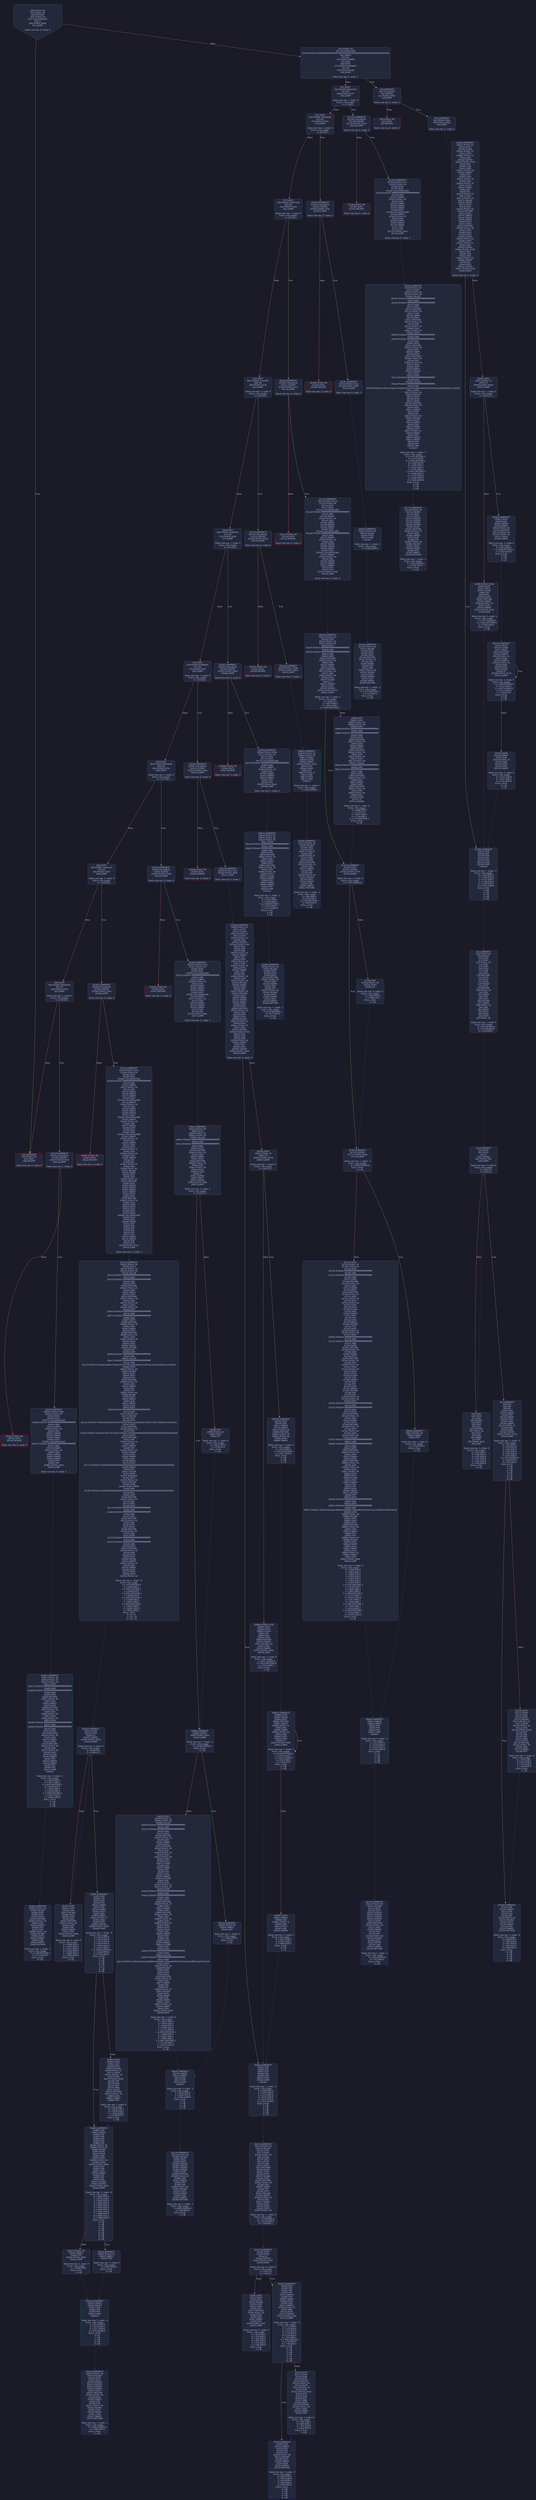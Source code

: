 digraph G {
    node [shape=box, style="filled, rounded", color="#565f89", fontcolor="#c0caf5", fontname="Helvetica", fillcolor="#24283b"];
    edge [color="#414868", fontcolor="#c0caf5", fontname="Helvetica"];
    bgcolor="#1a1b26";
    0 [ label = "[00] PUSH1 60
[02] PUSH1 40
[04] MSTORE
[05] PUSH1 04
[07] CALLDATASIZE
[08] LT
[09] PUSH2 00a4
[0c] JUMPI

Stack size req: 0, sizeΔ: 0
" shape = invhouse]
    1 [ label = "[0d] PUSH1 00
[0f] CALLDATALOAD
[10] PUSH29 0100000000000000000000000000000000000000000000000000000000
[2e] SWAP1
[2f] DIV
[30] PUSH4 ffffffff
[35] AND
[36] DUP1
[37] PUSH4 06fdde03
[3c] EQ
[3d] PUSH2 00a9
[40] JUMPI

Stack size req: 0, sizeΔ: 1
"]
    2 [ label = "[41] DUP1
[42] PUSH4 095ea7b3
[47] EQ
[48] PUSH2 0137
[4b] JUMPI

Stack size req: 1, sizeΔ: 0
Entry->Op usage:
	0->71:EQ:1
"]
    3 [ label = "[4c] DUP1
[4d] PUSH4 18160ddd
[52] EQ
[53] PUSH2 0191
[56] JUMPI

Stack size req: 1, sizeΔ: 0
Entry->Op usage:
	0->82:EQ:1
"]
    4 [ label = "[57] DUP1
[58] PUSH4 23b872dd
[5d] EQ
[5e] PUSH2 01ba
[61] JUMPI

Stack size req: 1, sizeΔ: 0
Entry->Op usage:
	0->93:EQ:1
"]
    5 [ label = "[62] DUP1
[63] PUSH4 313ce567
[68] EQ
[69] PUSH2 0233
[6c] JUMPI

Stack size req: 1, sizeΔ: 0
Entry->Op usage:
	0->104:EQ:1
"]
    6 [ label = "[6d] DUP1
[6e] PUSH4 70a08231
[73] EQ
[74] PUSH2 0262
[77] JUMPI

Stack size req: 1, sizeΔ: 0
Entry->Op usage:
	0->115:EQ:1
"]
    7 [ label = "[78] DUP1
[79] PUSH4 95d89b41
[7e] EQ
[7f] PUSH2 02af
[82] JUMPI

Stack size req: 1, sizeΔ: 0
Entry->Op usage:
	0->126:EQ:1
"]
    8 [ label = "[83] DUP1
[84] PUSH4 a9059cbb
[89] EQ
[8a] PUSH2 033d
[8d] JUMPI

Stack size req: 1, sizeΔ: 0
Entry->Op usage:
	0->137:EQ:1
"]
    9 [ label = "[8e] DUP1
[8f] PUSH4 cae9ca51
[94] EQ
[95] PUSH2 0397
[98] JUMPI

Stack size req: 1, sizeΔ: 0
Entry->Op usage:
	0->148:EQ:1
"]
    10 [ label = "[99] DUP1
[9a] PUSH4 dd62ed3e
[9f] EQ
[a0] PUSH2 0434
[a3] JUMPI

Stack size req: 1, sizeΔ: 0
Entry->Op usage:
	0->159:EQ:1
"]
    11 [ label = "[a4] JUMPDEST
[a5] PUSH1 00
[a7] DUP1
[a8] REVERT

Stack size req: 0, sizeΔ: 0
" color = "red"]
    12 [ label = "[a9] JUMPDEST
[aa] CALLVALUE
[ab] ISZERO
[ac] PUSH2 00b4
[af] JUMPI

Stack size req: 0, sizeΔ: 0
"]
    13 [ label = "[b0] PUSH1 00
[b2] DUP1
[b3] REVERT

Stack size req: 0, sizeΔ: 0
" color = "red"]
    14 [ label = "[b4] JUMPDEST
[b5] PUSH2 00bc
[b8] PUSH2 04a0
[bb] JUMP

Stack size req: 0, sizeΔ: 1
"]
    15 [ label = "[bc] JUMPDEST
[bd] PUSH1 40
[bf] MLOAD
[c0] DUP1
[c1] DUP1
[c2] PUSH1 20
[c4] ADD
[c5] DUP3
[c6] DUP2
[c7] SUB
[c8] DUP3
[c9] MSTORE
[ca] DUP4
[cb] DUP2
[cc] DUP2
[cd] MLOAD
[ce] DUP2
[cf] MSTORE
[d0] PUSH1 20
[d2] ADD
[d3] SWAP2
[d4] POP
[d5] DUP1
[d6] MLOAD
[d7] SWAP1
[d8] PUSH1 20
[da] ADD
[db] SWAP1
[dc] DUP1
[dd] DUP4
[de] DUP4
[df] PUSH1 00

Stack size req: 1, sizeΔ: 9
Entry->Op usage:
	0->205:MLOAD:0
	0->214:MLOAD:0
	0->218:ADD:1
"]
    16 [ label = "[e1] JUMPDEST
[e2] DUP4
[e3] DUP2
[e4] LT
[e5] ISZERO
[e6] PUSH2 00fc
[e9] JUMPI

Stack size req: 4, sizeΔ: 0
Entry->Op usage:
	0->228:LT:0
	3->228:LT:1
"]
    17 [ label = "[ea] DUP1
[eb] DUP3
[ec] ADD
[ed] MLOAD
[ee] DUP2
[ef] DUP5
[f0] ADD
[f1] MSTORE
[f2] PUSH1 20
[f4] DUP2
[f5] ADD
[f6] SWAP1
[f7] POP
[f8] PUSH2 00e1
[fb] JUMP

Stack size req: 3, sizeΔ: 0
Entry->Op usage:
	0->236:ADD:1
	0->240:ADD:1
	0->245:ADD:0
	0->247:POP:0
	1->236:ADD:0
	2->240:ADD:0
Entry->Exit:
	0->😵
"]
    18 [ label = "[fc] JUMPDEST
[fd] POP
[fe] POP
[ff] POP
[0100] POP
[0101] SWAP1
[0102] POP
[0103] SWAP1
[0104] DUP2
[0105] ADD
[0106] SWAP1
[0107] PUSH1 1f
[0109] AND
[010a] DUP1
[010b] ISZERO
[010c] PUSH2 0129
[010f] JUMPI

Stack size req: 7, sizeΔ: -5
Entry->Op usage:
	0->253:POP:0
	1->254:POP:0
	2->255:POP:0
	3->256:POP:0
	4->261:ADD:0
	4->265:AND:1
	4->267:ISZERO:0
	5->258:POP:0
	6->261:ADD:1
Entry->Exit:
	0->😵
	1->😵
	2->😵
	3->😵
	4->0
	5->😵
	6->😵
"]
    19 [ label = "[0110] DUP1
[0111] DUP3
[0112] SUB
[0113] DUP1
[0114] MLOAD
[0115] PUSH1 01
[0117] DUP4
[0118] PUSH1 20
[011a] SUB
[011b] PUSH2 0100
[011e] EXP
[011f] SUB
[0120] NOT
[0121] AND
[0122] DUP2
[0123] MSTORE
[0124] PUSH1 20
[0126] ADD
[0127] SWAP2
[0128] POP

Stack size req: 2, sizeΔ: 0
Entry->Op usage:
	0->274:SUB:1
	0->282:SUB:1
	1->274:SUB:0
	1->296:POP:0
Entry->Exit:
	1->😵
"]
    20 [ label = "[0129] JUMPDEST
[012a] POP
[012b] SWAP3
[012c] POP
[012d] POP
[012e] POP
[012f] PUSH1 40
[0131] MLOAD
[0132] DUP1
[0133] SWAP2
[0134] SUB
[0135] SWAP1
[0136] RETURN

Stack size req: 5, sizeΔ: -5
Entry->Op usage:
	0->298:POP:0
	1->308:SUB:0
	2->301:POP:0
	3->302:POP:0
	4->300:POP:0
Entry->Exit:
	0->😵
	1->😵
	2->😵
	3->😵
	4->😵
" color = "darkblue"]
    21 [ label = "[0137] JUMPDEST
[0138] CALLVALUE
[0139] ISZERO
[013a] PUSH2 0142
[013d] JUMPI

Stack size req: 0, sizeΔ: 0
"]
    22 [ label = "[013e] PUSH1 00
[0140] DUP1
[0141] REVERT

Stack size req: 0, sizeΔ: 0
" color = "red"]
    23 [ label = "[0142] JUMPDEST
[0143] PUSH2 0177
[0146] PUSH1 04
[0148] DUP1
[0149] DUP1
[014a] CALLDATALOAD
[014b] PUSH20 ffffffffffffffffffffffffffffffffffffffff
[0160] AND
[0161] SWAP1
[0162] PUSH1 20
[0164] ADD
[0165] SWAP1
[0166] SWAP2
[0167] SWAP1
[0168] DUP1
[0169] CALLDATALOAD
[016a] SWAP1
[016b] PUSH1 20
[016d] ADD
[016e] SWAP1
[016f] SWAP2
[0170] SWAP1
[0171] POP
[0172] POP
[0173] PUSH2 053e
[0176] JUMP

Stack size req: 0, sizeΔ: 3
"]
    24 [ label = "[0177] JUMPDEST
[0178] PUSH1 40
[017a] MLOAD
[017b] DUP1
[017c] DUP3
[017d] ISZERO
[017e] ISZERO
[017f] ISZERO
[0180] ISZERO
[0181] DUP2
[0182] MSTORE
[0183] PUSH1 20
[0185] ADD
[0186] SWAP2
[0187] POP
[0188] POP
[0189] PUSH1 40
[018b] MLOAD
[018c] DUP1
[018d] SWAP2
[018e] SUB
[018f] SWAP1
[0190] RETURN

Stack size req: 1, sizeΔ: -1
Entry->Op usage:
	0->381:ISZERO:0
	0->391:POP:0
Entry->Exit:
	0->😵
" color = "darkblue"]
    25 [ label = "[0191] JUMPDEST
[0192] CALLVALUE
[0193] ISZERO
[0194] PUSH2 019c
[0197] JUMPI

Stack size req: 0, sizeΔ: 0
"]
    26 [ label = "[0198] PUSH1 00
[019a] DUP1
[019b] REVERT

Stack size req: 0, sizeΔ: 0
" color = "red"]
    27 [ label = "[019c] JUMPDEST
[019d] PUSH2 01a4
[01a0] PUSH2 0630
[01a3] JUMP

Stack size req: 0, sizeΔ: 1
"]
    28 [ label = "[01a4] JUMPDEST
[01a5] PUSH1 40
[01a7] MLOAD
[01a8] DUP1
[01a9] DUP3
[01aa] DUP2
[01ab] MSTORE
[01ac] PUSH1 20
[01ae] ADD
[01af] SWAP2
[01b0] POP
[01b1] POP
[01b2] PUSH1 40
[01b4] MLOAD
[01b5] DUP1
[01b6] SWAP2
[01b7] SUB
[01b8] SWAP1
[01b9] RETURN

Stack size req: 1, sizeΔ: -1
Entry->Op usage:
	0->427:MSTORE:1
	0->432:POP:0
Entry->Exit:
	0->😵
" color = "darkblue"]
    29 [ label = "[01ba] JUMPDEST
[01bb] CALLVALUE
[01bc] ISZERO
[01bd] PUSH2 01c5
[01c0] JUMPI

Stack size req: 0, sizeΔ: 0
"]
    30 [ label = "[01c1] PUSH1 00
[01c3] DUP1
[01c4] REVERT

Stack size req: 0, sizeΔ: 0
" color = "red"]
    31 [ label = "[01c5] JUMPDEST
[01c6] PUSH2 0219
[01c9] PUSH1 04
[01cb] DUP1
[01cc] DUP1
[01cd] CALLDATALOAD
[01ce] PUSH20 ffffffffffffffffffffffffffffffffffffffff
[01e3] AND
[01e4] SWAP1
[01e5] PUSH1 20
[01e7] ADD
[01e8] SWAP1
[01e9] SWAP2
[01ea] SWAP1
[01eb] DUP1
[01ec] CALLDATALOAD
[01ed] PUSH20 ffffffffffffffffffffffffffffffffffffffff
[0202] AND
[0203] SWAP1
[0204] PUSH1 20
[0206] ADD
[0207] SWAP1
[0208] SWAP2
[0209] SWAP1
[020a] DUP1
[020b] CALLDATALOAD
[020c] SWAP1
[020d] PUSH1 20
[020f] ADD
[0210] SWAP1
[0211] SWAP2
[0212] SWAP1
[0213] POP
[0214] POP
[0215] PUSH2 0636
[0218] JUMP

Stack size req: 0, sizeΔ: 4
"]
    32 [ label = "[0219] JUMPDEST
[021a] PUSH1 40
[021c] MLOAD
[021d] DUP1
[021e] DUP3
[021f] ISZERO
[0220] ISZERO
[0221] ISZERO
[0222] ISZERO
[0223] DUP2
[0224] MSTORE
[0225] PUSH1 20
[0227] ADD
[0228] SWAP2
[0229] POP
[022a] POP
[022b] PUSH1 40
[022d] MLOAD
[022e] DUP1
[022f] SWAP2
[0230] SUB
[0231] SWAP1
[0232] RETURN

Stack size req: 1, sizeΔ: -1
Entry->Op usage:
	0->543:ISZERO:0
	0->553:POP:0
Entry->Exit:
	0->😵
" color = "darkblue"]
    33 [ label = "[0233] JUMPDEST
[0234] CALLVALUE
[0235] ISZERO
[0236] PUSH2 023e
[0239] JUMPI

Stack size req: 0, sizeΔ: 0
"]
    34 [ label = "[023a] PUSH1 00
[023c] DUP1
[023d] REVERT

Stack size req: 0, sizeΔ: 0
" color = "red"]
    35 [ label = "[023e] JUMPDEST
[023f] PUSH2 0246
[0242] PUSH2 08b2
[0245] JUMP

Stack size req: 0, sizeΔ: 1
"]
    36 [ label = "[0246] JUMPDEST
[0247] PUSH1 40
[0249] MLOAD
[024a] DUP1
[024b] DUP3
[024c] PUSH1 ff
[024e] AND
[024f] PUSH1 ff
[0251] AND
[0252] DUP2
[0253] MSTORE
[0254] PUSH1 20
[0256] ADD
[0257] SWAP2
[0258] POP
[0259] POP
[025a] PUSH1 40
[025c] MLOAD
[025d] DUP1
[025e] SWAP2
[025f] SUB
[0260] SWAP1
[0261] RETURN

Stack size req: 1, sizeΔ: -1
Entry->Op usage:
	0->590:AND:1
	0->593:AND:1
	0->595:MSTORE:1
	0->600:POP:0
Entry->Exit:
	0->😵
" color = "darkblue"]
    37 [ label = "[0262] JUMPDEST
[0263] CALLVALUE
[0264] ISZERO
[0265] PUSH2 026d
[0268] JUMPI

Stack size req: 0, sizeΔ: 0
"]
    38 [ label = "[0269] PUSH1 00
[026b] DUP1
[026c] REVERT

Stack size req: 0, sizeΔ: 0
" color = "red"]
    39 [ label = "[026d] JUMPDEST
[026e] PUSH2 0299
[0271] PUSH1 04
[0273] DUP1
[0274] DUP1
[0275] CALLDATALOAD
[0276] PUSH20 ffffffffffffffffffffffffffffffffffffffff
[028b] AND
[028c] SWAP1
[028d] PUSH1 20
[028f] ADD
[0290] SWAP1
[0291] SWAP2
[0292] SWAP1
[0293] POP
[0294] POP
[0295] PUSH2 08c5
[0298] JUMP

Stack size req: 0, sizeΔ: 2
"]
    40 [ label = "[0299] JUMPDEST
[029a] PUSH1 40
[029c] MLOAD
[029d] DUP1
[029e] DUP3
[029f] DUP2
[02a0] MSTORE
[02a1] PUSH1 20
[02a3] ADD
[02a4] SWAP2
[02a5] POP
[02a6] POP
[02a7] PUSH1 40
[02a9] MLOAD
[02aa] DUP1
[02ab] SWAP2
[02ac] SUB
[02ad] SWAP1
[02ae] RETURN

Stack size req: 1, sizeΔ: -1
Entry->Op usage:
	0->672:MSTORE:1
	0->677:POP:0
Entry->Exit:
	0->😵
" color = "darkblue"]
    41 [ label = "[02af] JUMPDEST
[02b0] CALLVALUE
[02b1] ISZERO
[02b2] PUSH2 02ba
[02b5] JUMPI

Stack size req: 0, sizeΔ: 0
"]
    42 [ label = "[02b6] PUSH1 00
[02b8] DUP1
[02b9] REVERT

Stack size req: 0, sizeΔ: 0
" color = "red"]
    43 [ label = "[02ba] JUMPDEST
[02bb] PUSH2 02c2
[02be] PUSH2 090e
[02c1] JUMP

Stack size req: 0, sizeΔ: 1
"]
    44 [ label = "[02c2] JUMPDEST
[02c3] PUSH1 40
[02c5] MLOAD
[02c6] DUP1
[02c7] DUP1
[02c8] PUSH1 20
[02ca] ADD
[02cb] DUP3
[02cc] DUP2
[02cd] SUB
[02ce] DUP3
[02cf] MSTORE
[02d0] DUP4
[02d1] DUP2
[02d2] DUP2
[02d3] MLOAD
[02d4] DUP2
[02d5] MSTORE
[02d6] PUSH1 20
[02d8] ADD
[02d9] SWAP2
[02da] POP
[02db] DUP1
[02dc] MLOAD
[02dd] SWAP1
[02de] PUSH1 20
[02e0] ADD
[02e1] SWAP1
[02e2] DUP1
[02e3] DUP4
[02e4] DUP4
[02e5] PUSH1 00

Stack size req: 1, sizeΔ: 9
Entry->Op usage:
	0->723:MLOAD:0
	0->732:MLOAD:0
	0->736:ADD:1
"]
    45 [ label = "[02e7] JUMPDEST
[02e8] DUP4
[02e9] DUP2
[02ea] LT
[02eb] ISZERO
[02ec] PUSH2 0302
[02ef] JUMPI

Stack size req: 4, sizeΔ: 0
Entry->Op usage:
	0->746:LT:0
	3->746:LT:1
"]
    46 [ label = "[02f0] DUP1
[02f1] DUP3
[02f2] ADD
[02f3] MLOAD
[02f4] DUP2
[02f5] DUP5
[02f6] ADD
[02f7] MSTORE
[02f8] PUSH1 20
[02fa] DUP2
[02fb] ADD
[02fc] SWAP1
[02fd] POP
[02fe] PUSH2 02e7
[0301] JUMP

Stack size req: 3, sizeΔ: 0
Entry->Op usage:
	0->754:ADD:1
	0->758:ADD:1
	0->763:ADD:0
	0->765:POP:0
	1->754:ADD:0
	2->758:ADD:0
Entry->Exit:
	0->😵
"]
    47 [ label = "[0302] JUMPDEST
[0303] POP
[0304] POP
[0305] POP
[0306] POP
[0307] SWAP1
[0308] POP
[0309] SWAP1
[030a] DUP2
[030b] ADD
[030c] SWAP1
[030d] PUSH1 1f
[030f] AND
[0310] DUP1
[0311] ISZERO
[0312] PUSH2 032f
[0315] JUMPI

Stack size req: 7, sizeΔ: -5
Entry->Op usage:
	0->771:POP:0
	1->772:POP:0
	2->773:POP:0
	3->774:POP:0
	4->779:ADD:0
	4->783:AND:1
	4->785:ISZERO:0
	5->776:POP:0
	6->779:ADD:1
Entry->Exit:
	0->😵
	1->😵
	2->😵
	3->😵
	4->0
	5->😵
	6->😵
"]
    48 [ label = "[0316] DUP1
[0317] DUP3
[0318] SUB
[0319] DUP1
[031a] MLOAD
[031b] PUSH1 01
[031d] DUP4
[031e] PUSH1 20
[0320] SUB
[0321] PUSH2 0100
[0324] EXP
[0325] SUB
[0326] NOT
[0327] AND
[0328] DUP2
[0329] MSTORE
[032a] PUSH1 20
[032c] ADD
[032d] SWAP2
[032e] POP

Stack size req: 2, sizeΔ: 0
Entry->Op usage:
	0->792:SUB:1
	0->800:SUB:1
	1->792:SUB:0
	1->814:POP:0
Entry->Exit:
	1->😵
"]
    49 [ label = "[032f] JUMPDEST
[0330] POP
[0331] SWAP3
[0332] POP
[0333] POP
[0334] POP
[0335] PUSH1 40
[0337] MLOAD
[0338] DUP1
[0339] SWAP2
[033a] SUB
[033b] SWAP1
[033c] RETURN

Stack size req: 5, sizeΔ: -5
Entry->Op usage:
	0->816:POP:0
	1->826:SUB:0
	2->819:POP:0
	3->820:POP:0
	4->818:POP:0
Entry->Exit:
	0->😵
	1->😵
	2->😵
	3->😵
	4->😵
" color = "darkblue"]
    50 [ label = "[033d] JUMPDEST
[033e] CALLVALUE
[033f] ISZERO
[0340] PUSH2 0348
[0343] JUMPI

Stack size req: 0, sizeΔ: 0
"]
    51 [ label = "[0344] PUSH1 00
[0346] DUP1
[0347] REVERT

Stack size req: 0, sizeΔ: 0
" color = "red"]
    52 [ label = "[0348] JUMPDEST
[0349] PUSH2 037d
[034c] PUSH1 04
[034e] DUP1
[034f] DUP1
[0350] CALLDATALOAD
[0351] PUSH20 ffffffffffffffffffffffffffffffffffffffff
[0366] AND
[0367] SWAP1
[0368] PUSH1 20
[036a] ADD
[036b] SWAP1
[036c] SWAP2
[036d] SWAP1
[036e] DUP1
[036f] CALLDATALOAD
[0370] SWAP1
[0371] PUSH1 20
[0373] ADD
[0374] SWAP1
[0375] SWAP2
[0376] SWAP1
[0377] POP
[0378] POP
[0379] PUSH2 09ac
[037c] JUMP

Stack size req: 0, sizeΔ: 3
"]
    53 [ label = "[037d] JUMPDEST
[037e] PUSH1 40
[0380] MLOAD
[0381] DUP1
[0382] DUP3
[0383] ISZERO
[0384] ISZERO
[0385] ISZERO
[0386] ISZERO
[0387] DUP2
[0388] MSTORE
[0389] PUSH1 20
[038b] ADD
[038c] SWAP2
[038d] POP
[038e] POP
[038f] PUSH1 40
[0391] MLOAD
[0392] DUP1
[0393] SWAP2
[0394] SUB
[0395] SWAP1
[0396] RETURN

Stack size req: 1, sizeΔ: -1
Entry->Op usage:
	0->899:ISZERO:0
	0->909:POP:0
Entry->Exit:
	0->😵
" color = "darkblue"]
    54 [ label = "[0397] JUMPDEST
[0398] CALLVALUE
[0399] ISZERO
[039a] PUSH2 03a2
[039d] JUMPI

Stack size req: 0, sizeΔ: 0
"]
    55 [ label = "[039e] PUSH1 00
[03a0] DUP1
[03a1] REVERT

Stack size req: 0, sizeΔ: 0
" color = "red"]
    56 [ label = "[03a2] JUMPDEST
[03a3] PUSH2 041a
[03a6] PUSH1 04
[03a8] DUP1
[03a9] DUP1
[03aa] CALLDATALOAD
[03ab] PUSH20 ffffffffffffffffffffffffffffffffffffffff
[03c0] AND
[03c1] SWAP1
[03c2] PUSH1 20
[03c4] ADD
[03c5] SWAP1
[03c6] SWAP2
[03c7] SWAP1
[03c8] DUP1
[03c9] CALLDATALOAD
[03ca] SWAP1
[03cb] PUSH1 20
[03cd] ADD
[03ce] SWAP1
[03cf] SWAP2
[03d0] SWAP1
[03d1] DUP1
[03d2] CALLDATALOAD
[03d3] SWAP1
[03d4] PUSH1 20
[03d6] ADD
[03d7] SWAP1
[03d8] DUP3
[03d9] ADD
[03da] DUP1
[03db] CALLDATALOAD
[03dc] SWAP1
[03dd] PUSH1 20
[03df] ADD
[03e0] SWAP1
[03e1] DUP1
[03e2] DUP1
[03e3] PUSH1 1f
[03e5] ADD
[03e6] PUSH1 20
[03e8] DUP1
[03e9] SWAP2
[03ea] DIV
[03eb] MUL
[03ec] PUSH1 20
[03ee] ADD
[03ef] PUSH1 40
[03f1] MLOAD
[03f2] SWAP1
[03f3] DUP2
[03f4] ADD
[03f5] PUSH1 40
[03f7] MSTORE
[03f8] DUP1
[03f9] SWAP4
[03fa] SWAP3
[03fb] SWAP2
[03fc] SWAP1
[03fd] DUP2
[03fe] DUP2
[03ff] MSTORE
[0400] PUSH1 20
[0402] ADD
[0403] DUP4
[0404] DUP4
[0405] DUP1
[0406] DUP3
[0407] DUP5
[0408] CALLDATACOPY
[0409] DUP3
[040a] ADD
[040b] SWAP2
[040c] POP
[040d] POP
[040e] POP
[040f] POP
[0410] POP
[0411] POP
[0412] SWAP2
[0413] SWAP1
[0414] POP
[0415] POP
[0416] PUSH2 0b15
[0419] JUMP

Stack size req: 0, sizeΔ: 4
"]
    57 [ label = "[041a] JUMPDEST
[041b] PUSH1 40
[041d] MLOAD
[041e] DUP1
[041f] DUP3
[0420] ISZERO
[0421] ISZERO
[0422] ISZERO
[0423] ISZERO
[0424] DUP2
[0425] MSTORE
[0426] PUSH1 20
[0428] ADD
[0429] SWAP2
[042a] POP
[042b] POP
[042c] PUSH1 40
[042e] MLOAD
[042f] DUP1
[0430] SWAP2
[0431] SUB
[0432] SWAP1
[0433] RETURN

Stack size req: 1, sizeΔ: -1
Entry->Op usage:
	0->1056:ISZERO:0
	0->1066:POP:0
Entry->Exit:
	0->😵
" color = "darkblue"]
    58 [ label = "[0434] JUMPDEST
[0435] CALLVALUE
[0436] ISZERO
[0437] PUSH2 043f
[043a] JUMPI

Stack size req: 0, sizeΔ: 0
"]
    59 [ label = "[043b] PUSH1 00
[043d] DUP1
[043e] REVERT

Stack size req: 0, sizeΔ: 0
" color = "red"]
    60 [ label = "[043f] JUMPDEST
[0440] PUSH2 048a
[0443] PUSH1 04
[0445] DUP1
[0446] DUP1
[0447] CALLDATALOAD
[0448] PUSH20 ffffffffffffffffffffffffffffffffffffffff
[045d] AND
[045e] SWAP1
[045f] PUSH1 20
[0461] ADD
[0462] SWAP1
[0463] SWAP2
[0464] SWAP1
[0465] DUP1
[0466] CALLDATALOAD
[0467] PUSH20 ffffffffffffffffffffffffffffffffffffffff
[047c] AND
[047d] SWAP1
[047e] PUSH1 20
[0480] ADD
[0481] SWAP1
[0482] SWAP2
[0483] SWAP1
[0484] POP
[0485] POP
[0486] PUSH2 0dbb
[0489] JUMP

Stack size req: 0, sizeΔ: 3
"]
    61 [ label = "[048a] JUMPDEST
[048b] PUSH1 40
[048d] MLOAD
[048e] DUP1
[048f] DUP3
[0490] DUP2
[0491] MSTORE
[0492] PUSH1 20
[0494] ADD
[0495] SWAP2
[0496] POP
[0497] POP
[0498] PUSH1 40
[049a] MLOAD
[049b] DUP1
[049c] SWAP2
[049d] SUB
[049e] SWAP1
[049f] RETURN

Stack size req: 1, sizeΔ: -1
Entry->Op usage:
	0->1169:MSTORE:1
	0->1174:POP:0
Entry->Exit:
	0->😵
" color = "darkblue"]
    62 [ label = "[04a0] JUMPDEST
[04a1] PUSH1 03
[04a3] DUP1
[04a4] SLOAD
[04a5] PUSH1 01
[04a7] DUP2
[04a8] PUSH1 01
[04aa] AND
[04ab] ISZERO
[04ac] PUSH2 0100
[04af] MUL
[04b0] SUB
[04b1] AND
[04b2] PUSH1 02
[04b4] SWAP1
[04b5] DIV
[04b6] DUP1
[04b7] PUSH1 1f
[04b9] ADD
[04ba] PUSH1 20
[04bc] DUP1
[04bd] SWAP2
[04be] DIV
[04bf] MUL
[04c0] PUSH1 20
[04c2] ADD
[04c3] PUSH1 40
[04c5] MLOAD
[04c6] SWAP1
[04c7] DUP2
[04c8] ADD
[04c9] PUSH1 40
[04cb] MSTORE
[04cc] DUP1
[04cd] SWAP3
[04ce] SWAP2
[04cf] SWAP1
[04d0] DUP2
[04d1] DUP2
[04d2] MSTORE
[04d3] PUSH1 20
[04d5] ADD
[04d6] DUP3
[04d7] DUP1
[04d8] SLOAD
[04d9] PUSH1 01
[04db] DUP2
[04dc] PUSH1 01
[04de] AND
[04df] ISZERO
[04e0] PUSH2 0100
[04e3] MUL
[04e4] SUB
[04e5] AND
[04e6] PUSH1 02
[04e8] SWAP1
[04e9] DIV
[04ea] DUP1
[04eb] ISZERO
[04ec] PUSH2 0536
[04ef] JUMPI

Stack size req: 0, sizeΔ: 6
"]
    63 [ label = "[04f0] DUP1
[04f1] PUSH1 1f
[04f3] LT
[04f4] PUSH2 050b
[04f7] JUMPI

Stack size req: 1, sizeΔ: 0
Entry->Op usage:
	0->1267:LT:1
"]
    64 [ label = "[04f8] PUSH2 0100
[04fb] DUP1
[04fc] DUP4
[04fd] SLOAD
[04fe] DIV
[04ff] MUL
[0500] DUP4
[0501] MSTORE
[0502] SWAP2
[0503] PUSH1 20
[0505] ADD
[0506] SWAP2
[0507] PUSH2 0536
[050a] JUMP

Stack size req: 3, sizeΔ: 0
Entry->Op usage:
	1->1277:SLOAD:0
	2->1281:MSTORE:0
	2->1285:ADD:1
Entry->Exit:
	2->😵
"]
    65 [ label = "[050b] JUMPDEST
[050c] DUP3
[050d] ADD
[050e] SWAP2
[050f] SWAP1
[0510] PUSH1 00
[0512] MSTORE
[0513] PUSH1 20
[0515] PUSH1 00
[0517] SHA3
[0518] SWAP1

Stack size req: 3, sizeΔ: 0
Entry->Op usage:
	0->1293:ADD:1
	1->1298:MSTORE:1
	2->1293:ADD:0
Entry->Exit:
	0->😵
	1->😵
	2->0
"]
    66 [ label = "[0519] JUMPDEST
[051a] DUP2
[051b] SLOAD
[051c] DUP2
[051d] MSTORE
[051e] SWAP1
[051f] PUSH1 01
[0521] ADD
[0522] SWAP1
[0523] PUSH1 20
[0525] ADD
[0526] DUP1
[0527] DUP4
[0528] GT
[0529] PUSH2 0519
[052c] JUMPI

Stack size req: 3, sizeΔ: 0
Entry->Op usage:
	0->1309:MSTORE:0
	0->1317:ADD:1
	1->1307:SLOAD:0
	1->1313:ADD:1
	2->1320:GT:0
Entry->Exit:
	0->😵
	1->😵
"]
    67 [ label = "[052d] DUP3
[052e] SWAP1
[052f] SUB
[0530] PUSH1 1f
[0532] AND
[0533] DUP3
[0534] ADD
[0535] SWAP2

Stack size req: 3, sizeΔ: 0
Entry->Op usage:
	0->1327:SUB:0
	2->1327:SUB:1
	2->1332:ADD:0
Entry->Exit:
	0->😵
	2->0
"]
    68 [ label = "[0536] JUMPDEST
[0537] POP
[0538] POP
[0539] POP
[053a] POP
[053b] POP
[053c] DUP2
[053d] JUMP
Indirect!

Stack size req: 7, sizeΔ: -5
Entry->Op usage:
	0->1335:POP:0
	1->1336:POP:0
	2->1337:POP:0
	3->1338:POP:0
	4->1339:POP:0
	6->1341:JUMP:0
Entry->Exit:
	0->😵
	1->😵
	2->😵
	3->😵
	4->😵
" color = "teal"]
    69 [ label = "[053e] JUMPDEST
[053f] PUSH1 00
[0541] DUP2
[0542] PUSH1 02
[0544] PUSH1 00
[0546] CALLER
[0547] PUSH20 ffffffffffffffffffffffffffffffffffffffff
[055c] AND
[055d] PUSH20 ffffffffffffffffffffffffffffffffffffffff
[0572] AND
[0573] DUP2
[0574] MSTORE
[0575] PUSH1 20
[0577] ADD
[0578] SWAP1
[0579] DUP2
[057a] MSTORE
[057b] PUSH1 20
[057d] ADD
[057e] PUSH1 00
[0580] SHA3
[0581] PUSH1 00
[0583] DUP6
[0584] PUSH20 ffffffffffffffffffffffffffffffffffffffff
[0599] AND
[059a] PUSH20 ffffffffffffffffffffffffffffffffffffffff
[05af] AND
[05b0] DUP2
[05b1] MSTORE
[05b2] PUSH1 20
[05b4] ADD
[05b5] SWAP1
[05b6] DUP2
[05b7] MSTORE
[05b8] PUSH1 20
[05ba] ADD
[05bb] PUSH1 00
[05bd] SHA3
[05be] DUP2
[05bf] SWAP1
[05c0] SSTORE
[05c1] POP
[05c2] DUP3
[05c3] PUSH20 ffffffffffffffffffffffffffffffffffffffff
[05d8] AND
[05d9] CALLER
[05da] PUSH20 ffffffffffffffffffffffffffffffffffffffff
[05ef] AND
[05f0] PUSH32 8c5be1e5ebec7d5bd14f71427d1e84f3dd0314c0f7b2291e5b200ac8c7c3b925
[0611] DUP5
[0612] PUSH1 40
[0614] MLOAD
[0615] DUP1
[0616] DUP3
[0617] DUP2
[0618] MSTORE
[0619] PUSH1 20
[061b] ADD
[061c] SWAP2
[061d] POP
[061e] POP
[061f] PUSH1 40
[0621] MLOAD
[0622] DUP1
[0623] SWAP2
[0624] SUB
[0625] SWAP1
[0626] LOG3
[0627] PUSH1 01
[0629] SWAP1
[062a] POP
[062b] SWAP3
[062c] SWAP2
[062d] POP
[062e] POP
[062f] JUMP
Indirect!

Stack size req: 3, sizeΔ: -2
Entry->Op usage:
	0->1472:SSTORE:1
	0->1473:POP:0
	0->1560:MSTORE:1
	0->1565:POP:0
	0->1582:POP:0
	1->1433:AND:1
	1->1455:AND:1
	1->1457:MSTORE:1
	1->1496:AND:1
	1->1574:LOG3:4
	1->1581:POP:0
	2->1583:JUMP:0
Entry->Exit:
	0->😵
	1->😵
	2->😵
" color = "teal"]
    70 [ label = "[0630] JUMPDEST
[0631] PUSH1 00
[0633] SLOAD
[0634] DUP2
[0635] JUMP
Indirect!

Stack size req: 1, sizeΔ: 1
Entry->Op usage:
	0->1589:JUMP:0
" color = "teal"]
    71 [ label = "[0636] JUMPDEST
[0637] PUSH1 00
[0639] DUP2
[063a] PUSH1 01
[063c] PUSH1 00
[063e] DUP7
[063f] PUSH20 ffffffffffffffffffffffffffffffffffffffff
[0654] AND
[0655] PUSH20 ffffffffffffffffffffffffffffffffffffffff
[066a] AND
[066b] DUP2
[066c] MSTORE
[066d] PUSH1 20
[066f] ADD
[0670] SWAP1
[0671] DUP2
[0672] MSTORE
[0673] PUSH1 20
[0675] ADD
[0676] PUSH1 00
[0678] SHA3
[0679] SLOAD
[067a] LT
[067b] ISZERO
[067c] DUP1
[067d] ISZERO
[067e] PUSH2 0703
[0681] JUMPI

Stack size req: 3, sizeΔ: 2
Entry->Op usage:
	0->1658:LT:1
	2->1620:AND:1
	2->1642:AND:1
	2->1644:MSTORE:1
"]
    72 [ label = "[0682] POP
[0683] DUP2
[0684] PUSH1 02
[0686] PUSH1 00
[0688] DUP7
[0689] PUSH20 ffffffffffffffffffffffffffffffffffffffff
[069e] AND
[069f] PUSH20 ffffffffffffffffffffffffffffffffffffffff
[06b4] AND
[06b5] DUP2
[06b6] MSTORE
[06b7] PUSH1 20
[06b9] ADD
[06ba] SWAP1
[06bb] DUP2
[06bc] MSTORE
[06bd] PUSH1 20
[06bf] ADD
[06c0] PUSH1 00
[06c2] SHA3
[06c3] PUSH1 00
[06c5] CALLER
[06c6] PUSH20 ffffffffffffffffffffffffffffffffffffffff
[06db] AND
[06dc] PUSH20 ffffffffffffffffffffffffffffffffffffffff
[06f1] AND
[06f2] DUP2
[06f3] MSTORE
[06f4] PUSH1 20
[06f6] ADD
[06f7] SWAP1
[06f8] DUP2
[06f9] MSTORE
[06fa] PUSH1 20
[06fc] ADD
[06fd] PUSH1 00
[06ff] SHA3
[0700] SLOAD
[0701] LT
[0702] ISZERO

Stack size req: 5, sizeΔ: 0
Entry->Op usage:
	0->1666:POP:0
	2->1793:LT:1
	4->1694:AND:1
	4->1716:AND:1
	4->1718:MSTORE:1
Entry->Exit:
	0->😵
"]
    73 [ label = "[0703] JUMPDEST
[0704] DUP1
[0705] ISZERO
[0706] PUSH2 070f
[0709] JUMPI

Stack size req: 1, sizeΔ: 0
Entry->Op usage:
	0->1797:ISZERO:0
"]
    74 [ label = "[070a] POP
[070b] PUSH1 00
[070d] DUP3
[070e] GT

Stack size req: 3, sizeΔ: 0
Entry->Op usage:
	0->1802:POP:0
	2->1806:GT:0
Entry->Exit:
	0->😵
"]
    75 [ label = "[070f] JUMPDEST
[0710] ISZERO
[0711] PUSH2 08a6
[0714] JUMPI

Stack size req: 1, sizeΔ: -1
Entry->Op usage:
	0->1808:ISZERO:0
Entry->Exit:
	0->😵
"]
    76 [ label = "[0715] DUP2
[0716] PUSH1 01
[0718] PUSH1 00
[071a] DUP6
[071b] PUSH20 ffffffffffffffffffffffffffffffffffffffff
[0730] AND
[0731] PUSH20 ffffffffffffffffffffffffffffffffffffffff
[0746] AND
[0747] DUP2
[0748] MSTORE
[0749] PUSH1 20
[074b] ADD
[074c] SWAP1
[074d] DUP2
[074e] MSTORE
[074f] PUSH1 20
[0751] ADD
[0752] PUSH1 00
[0754] SHA3
[0755] PUSH1 00
[0757] DUP3
[0758] DUP3
[0759] SLOAD
[075a] ADD
[075b] SWAP3
[075c] POP
[075d] POP
[075e] DUP2
[075f] SWAP1
[0760] SSTORE
[0761] POP
[0762] DUP2
[0763] PUSH1 01
[0765] PUSH1 00
[0767] DUP7
[0768] PUSH20 ffffffffffffffffffffffffffffffffffffffff
[077d] AND
[077e] PUSH20 ffffffffffffffffffffffffffffffffffffffff
[0793] AND
[0794] DUP2
[0795] MSTORE
[0796] PUSH1 20
[0798] ADD
[0799] SWAP1
[079a] DUP2
[079b] MSTORE
[079c] PUSH1 20
[079e] ADD
[079f] PUSH1 00
[07a1] SHA3
[07a2] PUSH1 00
[07a4] DUP3
[07a5] DUP3
[07a6] SLOAD
[07a7] SUB
[07a8] SWAP3
[07a9] POP
[07aa] POP
[07ab] DUP2
[07ac] SWAP1
[07ad] SSTORE
[07ae] POP
[07af] DUP2
[07b0] PUSH1 02
[07b2] PUSH1 00
[07b4] DUP7
[07b5] PUSH20 ffffffffffffffffffffffffffffffffffffffff
[07ca] AND
[07cb] PUSH20 ffffffffffffffffffffffffffffffffffffffff
[07e0] AND
[07e1] DUP2
[07e2] MSTORE
[07e3] PUSH1 20
[07e5] ADD
[07e6] SWAP1
[07e7] DUP2
[07e8] MSTORE
[07e9] PUSH1 20
[07eb] ADD
[07ec] PUSH1 00
[07ee] SHA3
[07ef] PUSH1 00
[07f1] CALLER
[07f2] PUSH20 ffffffffffffffffffffffffffffffffffffffff
[0807] AND
[0808] PUSH20 ffffffffffffffffffffffffffffffffffffffff
[081d] AND
[081e] DUP2
[081f] MSTORE
[0820] PUSH1 20
[0822] ADD
[0823] SWAP1
[0824] DUP2
[0825] MSTORE
[0826] PUSH1 20
[0828] ADD
[0829] PUSH1 00
[082b] SHA3
[082c] PUSH1 00
[082e] DUP3
[082f] DUP3
[0830] SLOAD
[0831] SUB
[0832] SWAP3
[0833] POP
[0834] POP
[0835] DUP2
[0836] SWAP1
[0837] SSTORE
[0838] POP
[0839] DUP3
[083a] PUSH20 ffffffffffffffffffffffffffffffffffffffff
[084f] AND
[0850] DUP5
[0851] PUSH20 ffffffffffffffffffffffffffffffffffffffff
[0866] AND
[0867] PUSH32 ddf252ad1be2c89b69c2b068fc378daa952ba7f163c4a11628f55a4df523b3ef
[0888] DUP5
[0889] PUSH1 40
[088b] MLOAD
[088c] DUP1
[088d] DUP3
[088e] DUP2
[088f] MSTORE
[0890] PUSH1 20
[0892] ADD
[0893] SWAP2
[0894] POP
[0895] POP
[0896] PUSH1 40
[0898] MLOAD
[0899] DUP1
[089a] SWAP2
[089b] SUB
[089c] SWAP1
[089d] LOG3
[089e] PUSH1 01
[08a0] SWAP1
[08a1] POP
[08a2] PUSH2 08ab
[08a5] JUMP

Stack size req: 4, sizeΔ: 0
Entry->Op usage:
	0->2209:POP:0
	1->1882:ADD:1
	1->1884:POP:0
	1->1959:SUB:1
	1->1961:POP:0
	1->2097:SUB:1
	1->2099:POP:0
	1->2191:MSTORE:1
	1->2196:POP:0
	2->1840:AND:1
	2->1862:AND:1
	2->1864:MSTORE:1
	2->2127:AND:1
	2->2205:LOG3:4
	3->1917:AND:1
	3->1939:AND:1
	3->1941:MSTORE:1
	3->1994:AND:1
	3->2016:AND:1
	3->2018:MSTORE:1
	3->2150:AND:1
	3->2205:LOG3:3
Entry->Exit:
	0->😵
"]
    77 [ label = "[08a6] JUMPDEST
[08a7] PUSH1 00
[08a9] SWAP1
[08aa] POP

Stack size req: 1, sizeΔ: 0
Entry->Op usage:
	0->2218:POP:0
Entry->Exit:
	0->😵
"]
    78 [ label = "[08ab] JUMPDEST
[08ac] SWAP4
[08ad] SWAP3
[08ae] POP
[08af] POP
[08b0] POP
[08b1] JUMP
Indirect!

Stack size req: 5, sizeΔ: -4
Entry->Op usage:
	1->2223:POP:0
	2->2224:POP:0
	3->2222:POP:0
	4->2225:JUMP:0
Entry->Exit:
	0->0
	1->😵
	2->😵
	3->😵
	4->😵
" color = "teal"]
    79 [ label = "[08b2] JUMPDEST
[08b3] PUSH1 04
[08b5] PUSH1 00
[08b7] SWAP1
[08b8] SLOAD
[08b9] SWAP1
[08ba] PUSH2 0100
[08bd] EXP
[08be] SWAP1
[08bf] DIV
[08c0] PUSH1 ff
[08c2] AND
[08c3] DUP2
[08c4] JUMP
Indirect!

Stack size req: 1, sizeΔ: 1
Entry->Op usage:
	0->2244:JUMP:0
" color = "teal"]
    80 [ label = "[08c5] JUMPDEST
[08c6] PUSH1 00
[08c8] PUSH1 01
[08ca] PUSH1 00
[08cc] DUP4
[08cd] PUSH20 ffffffffffffffffffffffffffffffffffffffff
[08e2] AND
[08e3] PUSH20 ffffffffffffffffffffffffffffffffffffffff
[08f8] AND
[08f9] DUP2
[08fa] MSTORE
[08fb] PUSH1 20
[08fd] ADD
[08fe] SWAP1
[08ff] DUP2
[0900] MSTORE
[0901] PUSH1 20
[0903] ADD
[0904] PUSH1 00
[0906] SHA3
[0907] SLOAD
[0908] SWAP1
[0909] POP
[090a] SWAP2
[090b] SWAP1
[090c] POP
[090d] JUMP
Indirect!

Stack size req: 2, sizeΔ: -1
Entry->Op usage:
	0->2274:AND:1
	0->2296:AND:1
	0->2298:MSTORE:1
	0->2316:POP:0
	1->2317:JUMP:0
Entry->Exit:
	0->😵
	1->😵
" color = "teal"]
    81 [ label = "[090e] JUMPDEST
[090f] PUSH1 05
[0911] DUP1
[0912] SLOAD
[0913] PUSH1 01
[0915] DUP2
[0916] PUSH1 01
[0918] AND
[0919] ISZERO
[091a] PUSH2 0100
[091d] MUL
[091e] SUB
[091f] AND
[0920] PUSH1 02
[0922] SWAP1
[0923] DIV
[0924] DUP1
[0925] PUSH1 1f
[0927] ADD
[0928] PUSH1 20
[092a] DUP1
[092b] SWAP2
[092c] DIV
[092d] MUL
[092e] PUSH1 20
[0930] ADD
[0931] PUSH1 40
[0933] MLOAD
[0934] SWAP1
[0935] DUP2
[0936] ADD
[0937] PUSH1 40
[0939] MSTORE
[093a] DUP1
[093b] SWAP3
[093c] SWAP2
[093d] SWAP1
[093e] DUP2
[093f] DUP2
[0940] MSTORE
[0941] PUSH1 20
[0943] ADD
[0944] DUP3
[0945] DUP1
[0946] SLOAD
[0947] PUSH1 01
[0949] DUP2
[094a] PUSH1 01
[094c] AND
[094d] ISZERO
[094e] PUSH2 0100
[0951] MUL
[0952] SUB
[0953] AND
[0954] PUSH1 02
[0956] SWAP1
[0957] DIV
[0958] DUP1
[0959] ISZERO
[095a] PUSH2 09a4
[095d] JUMPI

Stack size req: 0, sizeΔ: 6
"]
    82 [ label = "[095e] DUP1
[095f] PUSH1 1f
[0961] LT
[0962] PUSH2 0979
[0965] JUMPI

Stack size req: 1, sizeΔ: 0
Entry->Op usage:
	0->2401:LT:1
"]
    83 [ label = "[0966] PUSH2 0100
[0969] DUP1
[096a] DUP4
[096b] SLOAD
[096c] DIV
[096d] MUL
[096e] DUP4
[096f] MSTORE
[0970] SWAP2
[0971] PUSH1 20
[0973] ADD
[0974] SWAP2
[0975] PUSH2 09a4
[0978] JUMP

Stack size req: 3, sizeΔ: 0
Entry->Op usage:
	1->2411:SLOAD:0
	2->2415:MSTORE:0
	2->2419:ADD:1
Entry->Exit:
	2->😵
"]
    84 [ label = "[0979] JUMPDEST
[097a] DUP3
[097b] ADD
[097c] SWAP2
[097d] SWAP1
[097e] PUSH1 00
[0980] MSTORE
[0981] PUSH1 20
[0983] PUSH1 00
[0985] SHA3
[0986] SWAP1

Stack size req: 3, sizeΔ: 0
Entry->Op usage:
	0->2427:ADD:1
	1->2432:MSTORE:1
	2->2427:ADD:0
Entry->Exit:
	0->😵
	1->😵
	2->0
"]
    85 [ label = "[0987] JUMPDEST
[0988] DUP2
[0989] SLOAD
[098a] DUP2
[098b] MSTORE
[098c] SWAP1
[098d] PUSH1 01
[098f] ADD
[0990] SWAP1
[0991] PUSH1 20
[0993] ADD
[0994] DUP1
[0995] DUP4
[0996] GT
[0997] PUSH2 0987
[099a] JUMPI

Stack size req: 3, sizeΔ: 0
Entry->Op usage:
	0->2443:MSTORE:0
	0->2451:ADD:1
	1->2441:SLOAD:0
	1->2447:ADD:1
	2->2454:GT:0
Entry->Exit:
	0->😵
	1->😵
"]
    86 [ label = "[099b] DUP3
[099c] SWAP1
[099d] SUB
[099e] PUSH1 1f
[09a0] AND
[09a1] DUP3
[09a2] ADD
[09a3] SWAP2

Stack size req: 3, sizeΔ: 0
Entry->Op usage:
	0->2461:SUB:0
	2->2461:SUB:1
	2->2466:ADD:0
Entry->Exit:
	0->😵
	2->0
"]
    87 [ label = "[09a4] JUMPDEST
[09a5] POP
[09a6] POP
[09a7] POP
[09a8] POP
[09a9] POP
[09aa] DUP2
[09ab] JUMP
Indirect!

Stack size req: 7, sizeΔ: -5
Entry->Op usage:
	0->2469:POP:0
	1->2470:POP:0
	2->2471:POP:0
	3->2472:POP:0
	4->2473:POP:0
	6->2475:JUMP:0
Entry->Exit:
	0->😵
	1->😵
	2->😵
	3->😵
	4->😵
" color = "teal"]
    88 [ label = "[09ac] JUMPDEST
[09ad] PUSH1 00
[09af] DUP2
[09b0] PUSH1 01
[09b2] PUSH1 00
[09b4] CALLER
[09b5] PUSH20 ffffffffffffffffffffffffffffffffffffffff
[09ca] AND
[09cb] PUSH20 ffffffffffffffffffffffffffffffffffffffff
[09e0] AND
[09e1] DUP2
[09e2] MSTORE
[09e3] PUSH1 20
[09e5] ADD
[09e6] SWAP1
[09e7] DUP2
[09e8] MSTORE
[09e9] PUSH1 20
[09eb] ADD
[09ec] PUSH1 00
[09ee] SHA3
[09ef] SLOAD
[09f0] LT
[09f1] ISZERO
[09f2] DUP1
[09f3] ISZERO
[09f4] PUSH2 09fd
[09f7] JUMPI

Stack size req: 1, sizeΔ: 2
Entry->Op usage:
	0->2544:LT:1
"]
    89 [ label = "[09f8] POP
[09f9] PUSH1 00
[09fb] DUP3
[09fc] GT

Stack size req: 3, sizeΔ: 0
Entry->Op usage:
	0->2552:POP:0
	2->2556:GT:0
Entry->Exit:
	0->😵
"]
    90 [ label = "[09fd] JUMPDEST
[09fe] ISZERO
[09ff] PUSH2 0b0a
[0a02] JUMPI

Stack size req: 1, sizeΔ: -1
Entry->Op usage:
	0->2558:ISZERO:0
Entry->Exit:
	0->😵
"]
    91 [ label = "[0a03] DUP2
[0a04] PUSH1 01
[0a06] PUSH1 00
[0a08] CALLER
[0a09] PUSH20 ffffffffffffffffffffffffffffffffffffffff
[0a1e] AND
[0a1f] PUSH20 ffffffffffffffffffffffffffffffffffffffff
[0a34] AND
[0a35] DUP2
[0a36] MSTORE
[0a37] PUSH1 20
[0a39] ADD
[0a3a] SWAP1
[0a3b] DUP2
[0a3c] MSTORE
[0a3d] PUSH1 20
[0a3f] ADD
[0a40] PUSH1 00
[0a42] SHA3
[0a43] PUSH1 00
[0a45] DUP3
[0a46] DUP3
[0a47] SLOAD
[0a48] SUB
[0a49] SWAP3
[0a4a] POP
[0a4b] POP
[0a4c] DUP2
[0a4d] SWAP1
[0a4e] SSTORE
[0a4f] POP
[0a50] DUP2
[0a51] PUSH1 01
[0a53] PUSH1 00
[0a55] DUP6
[0a56] PUSH20 ffffffffffffffffffffffffffffffffffffffff
[0a6b] AND
[0a6c] PUSH20 ffffffffffffffffffffffffffffffffffffffff
[0a81] AND
[0a82] DUP2
[0a83] MSTORE
[0a84] PUSH1 20
[0a86] ADD
[0a87] SWAP1
[0a88] DUP2
[0a89] MSTORE
[0a8a] PUSH1 20
[0a8c] ADD
[0a8d] PUSH1 00
[0a8f] SHA3
[0a90] PUSH1 00
[0a92] DUP3
[0a93] DUP3
[0a94] SLOAD
[0a95] ADD
[0a96] SWAP3
[0a97] POP
[0a98] POP
[0a99] DUP2
[0a9a] SWAP1
[0a9b] SSTORE
[0a9c] POP
[0a9d] DUP3
[0a9e] PUSH20 ffffffffffffffffffffffffffffffffffffffff
[0ab3] AND
[0ab4] CALLER
[0ab5] PUSH20 ffffffffffffffffffffffffffffffffffffffff
[0aca] AND
[0acb] PUSH32 ddf252ad1be2c89b69c2b068fc378daa952ba7f163c4a11628f55a4df523b3ef
[0aec] DUP5
[0aed] PUSH1 40
[0aef] MLOAD
[0af0] DUP1
[0af1] DUP3
[0af2] DUP2
[0af3] MSTORE
[0af4] PUSH1 20
[0af6] ADD
[0af7] SWAP2
[0af8] POP
[0af9] POP
[0afa] PUSH1 40
[0afc] MLOAD
[0afd] DUP1
[0afe] SWAP2
[0aff] SUB
[0b00] SWAP1
[0b01] LOG3
[0b02] PUSH1 01
[0b04] SWAP1
[0b05] POP
[0b06] PUSH2 0b0f
[0b09] JUMP

Stack size req: 3, sizeΔ: 0
Entry->Op usage:
	0->2821:POP:0
	1->2632:SUB:1
	1->2634:POP:0
	1->2709:ADD:1
	1->2711:POP:0
	1->2803:MSTORE:1
	1->2808:POP:0
	2->2667:AND:1
	2->2689:AND:1
	2->2691:MSTORE:1
	2->2739:AND:1
	2->2817:LOG3:4
Entry->Exit:
	0->😵
"]
    92 [ label = "[0b0a] JUMPDEST
[0b0b] PUSH1 00
[0b0d] SWAP1
[0b0e] POP

Stack size req: 1, sizeΔ: 0
Entry->Op usage:
	0->2830:POP:0
Entry->Exit:
	0->😵
"]
    93 [ label = "[0b0f] JUMPDEST
[0b10] SWAP3
[0b11] SWAP2
[0b12] POP
[0b13] POP
[0b14] JUMP
Indirect!

Stack size req: 4, sizeΔ: -3
Entry->Op usage:
	1->2835:POP:0
	2->2834:POP:0
	3->2836:JUMP:0
Entry->Exit:
	0->0
	1->😵
	2->😵
	3->😵
" color = "teal"]
    94 [ label = "[0b15] JUMPDEST
[0b16] PUSH1 00
[0b18] DUP3
[0b19] PUSH1 02
[0b1b] PUSH1 00
[0b1d] CALLER
[0b1e] PUSH20 ffffffffffffffffffffffffffffffffffffffff
[0b33] AND
[0b34] PUSH20 ffffffffffffffffffffffffffffffffffffffff
[0b49] AND
[0b4a] DUP2
[0b4b] MSTORE
[0b4c] PUSH1 20
[0b4e] ADD
[0b4f] SWAP1
[0b50] DUP2
[0b51] MSTORE
[0b52] PUSH1 20
[0b54] ADD
[0b55] PUSH1 00
[0b57] SHA3
[0b58] PUSH1 00
[0b5a] DUP7
[0b5b] PUSH20 ffffffffffffffffffffffffffffffffffffffff
[0b70] AND
[0b71] PUSH20 ffffffffffffffffffffffffffffffffffffffff
[0b86] AND
[0b87] DUP2
[0b88] MSTORE
[0b89] PUSH1 20
[0b8b] ADD
[0b8c] SWAP1
[0b8d] DUP2
[0b8e] MSTORE
[0b8f] PUSH1 20
[0b91] ADD
[0b92] PUSH1 00
[0b94] SHA3
[0b95] DUP2
[0b96] SWAP1
[0b97] SSTORE
[0b98] POP
[0b99] DUP4
[0b9a] PUSH20 ffffffffffffffffffffffffffffffffffffffff
[0baf] AND
[0bb0] CALLER
[0bb1] PUSH20 ffffffffffffffffffffffffffffffffffffffff
[0bc6] AND
[0bc7] PUSH32 8c5be1e5ebec7d5bd14f71427d1e84f3dd0314c0f7b2291e5b200ac8c7c3b925
[0be8] DUP6
[0be9] PUSH1 40
[0beb] MLOAD
[0bec] DUP1
[0bed] DUP3
[0bee] DUP2
[0bef] MSTORE
[0bf0] PUSH1 20
[0bf2] ADD
[0bf3] SWAP2
[0bf4] POP
[0bf5] POP
[0bf6] PUSH1 40
[0bf8] MLOAD
[0bf9] DUP1
[0bfa] SWAP2
[0bfb] SUB
[0bfc] SWAP1
[0bfd] LOG3
[0bfe] DUP4
[0bff] PUSH20 ffffffffffffffffffffffffffffffffffffffff
[0c14] AND
[0c15] PUSH1 40
[0c17] MLOAD
[0c18] DUP1
[0c19] DUP1
[0c1a] PUSH32 72656365697665417070726f76616c28616464726573732c75696e743235362c
[0c3b] DUP2
[0c3c] MSTORE
[0c3d] PUSH1 20
[0c3f] ADD
[0c40] PUSH32 616464726573732c627974657329000000000000000000000000000000000000
[0c61] DUP2
[0c62] MSTORE
[0c63] POP
[0c64] PUSH1 2e
[0c66] ADD
[0c67] SWAP1
[0c68] POP
[0c69] PUSH1 40
[0c6b] MLOAD
[0c6c] DUP1
[0c6d] SWAP2
[0c6e] SUB
[0c6f] SWAP1
[0c70] SHA3
[0c71] PUSH29 0100000000000000000000000000000000000000000000000000000000
[0c8f] SWAP1
[0c90] DIV
[0c91] CALLER
[0c92] DUP6
[0c93] ADDRESS
[0c94] DUP7
[0c95] PUSH1 40
[0c97] MLOAD
[0c98] DUP6
[0c99] PUSH4 ffffffff
[0c9e] AND
[0c9f] PUSH29 0100000000000000000000000000000000000000000000000000000000
[0cbd] MUL
[0cbe] DUP2
[0cbf] MSTORE
[0cc0] PUSH1 04
[0cc2] ADD
[0cc3] DUP1
[0cc4] DUP6
[0cc5] PUSH20 ffffffffffffffffffffffffffffffffffffffff
[0cda] AND
[0cdb] PUSH20 ffffffffffffffffffffffffffffffffffffffff
[0cf0] AND
[0cf1] DUP2
[0cf2] MSTORE
[0cf3] PUSH1 20
[0cf5] ADD
[0cf6] DUP5
[0cf7] DUP2
[0cf8] MSTORE
[0cf9] PUSH1 20
[0cfb] ADD
[0cfc] DUP4
[0cfd] PUSH20 ffffffffffffffffffffffffffffffffffffffff
[0d12] AND
[0d13] PUSH20 ffffffffffffffffffffffffffffffffffffffff
[0d28] AND
[0d29] DUP2
[0d2a] MSTORE
[0d2b] PUSH1 20
[0d2d] ADD
[0d2e] DUP3
[0d2f] DUP1
[0d30] MLOAD
[0d31] SWAP1
[0d32] PUSH1 20
[0d34] ADD
[0d35] SWAP1
[0d36] DUP1
[0d37] DUP4
[0d38] DUP4
[0d39] PUSH1 00

Stack size req: 3, sizeΔ: 15
Entry->Op usage:
	0->3376:MLOAD:0
	0->3380:ADD:1
	1->2967:SSTORE:1
	1->2968:POP:0
	1->3055:MSTORE:1
	1->3060:POP:0
	1->3320:MSTORE:1
	2->2928:AND:1
	2->2950:AND:1
	2->2952:MSTORE:1
	2->2991:AND:1
	2->3069:LOG3:4
	2->3092:AND:1
Entry->Exit:
	0->8, 15
	1->10, 16
	2->13, 17
"]
    95 [ label = "[0d3b] JUMPDEST
[0d3c] DUP4
[0d3d] DUP2
[0d3e] LT
[0d3f] ISZERO
[0d40] PUSH2 0d56
[0d43] JUMPI

Stack size req: 4, sizeΔ: 0
Entry->Op usage:
	0->3390:LT:0
	3->3390:LT:1
"]
    96 [ label = "[0d44] DUP1
[0d45] DUP3
[0d46] ADD
[0d47] MLOAD
[0d48] DUP2
[0d49] DUP5
[0d4a] ADD
[0d4b] MSTORE
[0d4c] PUSH1 20
[0d4e] DUP2
[0d4f] ADD
[0d50] SWAP1
[0d51] POP
[0d52] PUSH2 0d3b
[0d55] JUMP

Stack size req: 3, sizeΔ: 0
Entry->Op usage:
	0->3398:ADD:1
	0->3402:ADD:1
	0->3407:ADD:0
	0->3409:POP:0
	1->3398:ADD:0
	2->3402:ADD:0
Entry->Exit:
	0->😵
"]
    97 [ label = "[0d56] JUMPDEST
[0d57] POP
[0d58] POP
[0d59] POP
[0d5a] POP
[0d5b] SWAP1
[0d5c] POP
[0d5d] SWAP1
[0d5e] DUP2
[0d5f] ADD
[0d60] SWAP1
[0d61] PUSH1 1f
[0d63] AND
[0d64] DUP1
[0d65] ISZERO
[0d66] PUSH2 0d83
[0d69] JUMPI

Stack size req: 7, sizeΔ: -5
Entry->Op usage:
	0->3415:POP:0
	1->3416:POP:0
	2->3417:POP:0
	3->3418:POP:0
	4->3423:ADD:0
	4->3427:AND:1
	4->3429:ISZERO:0
	5->3420:POP:0
	6->3423:ADD:1
Entry->Exit:
	0->😵
	1->😵
	2->😵
	3->😵
	4->0
	5->😵
	6->😵
"]
    98 [ label = "[0d6a] DUP1
[0d6b] DUP3
[0d6c] SUB
[0d6d] DUP1
[0d6e] MLOAD
[0d6f] PUSH1 01
[0d71] DUP4
[0d72] PUSH1 20
[0d74] SUB
[0d75] PUSH2 0100
[0d78] EXP
[0d79] SUB
[0d7a] NOT
[0d7b] AND
[0d7c] DUP2
[0d7d] MSTORE
[0d7e] PUSH1 20
[0d80] ADD
[0d81] SWAP2
[0d82] POP

Stack size req: 2, sizeΔ: 0
Entry->Op usage:
	0->3436:SUB:1
	0->3444:SUB:1
	1->3436:SUB:0
	1->3458:POP:0
Entry->Exit:
	1->😵
"]
    99 [ label = "[0d83] JUMPDEST
[0d84] POP
[0d85] SWAP5
[0d86] POP
[0d87] POP
[0d88] POP
[0d89] POP
[0d8a] POP
[0d8b] PUSH1 00
[0d8d] PUSH1 40
[0d8f] MLOAD
[0d90] DUP1
[0d91] DUP4
[0d92] SUB
[0d93] DUP2
[0d94] PUSH1 00
[0d96] DUP8
[0d97] PUSH2 646e
[0d9a] GAS
[0d9b] SUB
[0d9c] CALL
[0d9d] SWAP3
[0d9e] POP
[0d9f] POP
[0da0] POP
[0da1] ISZERO
[0da2] ISZERO
[0da3] PUSH2 0daf
[0da6] JUMPI

Stack size req: 9, sizeΔ: -9
Entry->Op usage:
	0->3460:POP:0
	1->3474:SUB:0
	1->3487:POP:0
	2->3463:POP:0
	3->3464:POP:0
	4->3465:POP:0
	5->3466:POP:0
	6->3462:POP:0
	7->3488:POP:0
	8->3484:CALL:1
	8->3486:POP:0
Entry->Exit:
	0->😵
	1->😵
	2->😵
	3->😵
	4->😵
	5->😵
	6->😵
	7->😵
	8->😵
"]
    100 [ label = "[0da7] PUSH1 00
[0da9] SWAP1
[0daa] POP
[0dab] PUSH2 0db4
[0dae] JUMP

Stack size req: 1, sizeΔ: 0
Entry->Op usage:
	0->3498:POP:0
Entry->Exit:
	0->😵
"]
    101 [ label = "[0daf] JUMPDEST
[0db0] PUSH1 01
[0db2] SWAP1
[0db3] POP

Stack size req: 1, sizeΔ: 0
Entry->Op usage:
	0->3507:POP:0
Entry->Exit:
	0->😵
"]
    102 [ label = "[0db4] JUMPDEST
[0db5] SWAP4
[0db6] SWAP3
[0db7] POP
[0db8] POP
[0db9] POP
[0dba] JUMP
Indirect!

Stack size req: 5, sizeΔ: -4
Entry->Op usage:
	1->3512:POP:0
	2->3513:POP:0
	3->3511:POP:0
	4->3514:JUMP:0
Entry->Exit:
	0->0
	1->😵
	2->😵
	3->😵
	4->😵
" color = "teal"]
    103 [ label = "[0dbb] JUMPDEST
[0dbc] PUSH1 00
[0dbe] PUSH1 02
[0dc0] PUSH1 00
[0dc2] DUP5
[0dc3] PUSH20 ffffffffffffffffffffffffffffffffffffffff
[0dd8] AND
[0dd9] PUSH20 ffffffffffffffffffffffffffffffffffffffff
[0dee] AND
[0def] DUP2
[0df0] MSTORE
[0df1] PUSH1 20
[0df3] ADD
[0df4] SWAP1
[0df5] DUP2
[0df6] MSTORE
[0df7] PUSH1 20
[0df9] ADD
[0dfa] PUSH1 00
[0dfc] SHA3
[0dfd] PUSH1 00
[0dff] DUP4
[0e00] PUSH20 ffffffffffffffffffffffffffffffffffffffff
[0e15] AND
[0e16] PUSH20 ffffffffffffffffffffffffffffffffffffffff
[0e2b] AND
[0e2c] DUP2
[0e2d] MSTORE
[0e2e] PUSH1 20
[0e30] ADD
[0e31] SWAP1
[0e32] DUP2
[0e33] MSTORE
[0e34] PUSH1 20
[0e36] ADD
[0e37] PUSH1 00
[0e39] SHA3
[0e3a] SLOAD
[0e3b] SWAP1
[0e3c] POP
[0e3d] SWAP3
[0e3e] SWAP2
[0e3f] POP
[0e40] POP
[0e41] JUMP
Indirect!

Stack size req: 3, sizeΔ: -2
Entry->Op usage:
	0->3605:AND:1
	0->3627:AND:1
	0->3629:MSTORE:1
	0->3648:POP:0
	1->3544:AND:1
	1->3566:AND:1
	1->3568:MSTORE:1
	1->3647:POP:0
	2->3649:JUMP:0
Entry->Exit:
	0->😵
	1->😵
	2->😵
" color = "teal"]
    0 -> 1 [ label = "False" color = "#f7768e"]
    0 -> 11 [ label = "True" color = "#9ece6a"]
    1 -> 2 [ label = "False" color = "#f7768e"]
    1 -> 12 [ label = "True" color = "#9ece6a"]
    2 -> 3 [ label = "False" color = "#f7768e"]
    2 -> 21 [ label = "True" color = "#9ece6a"]
    3 -> 4 [ label = "False" color = "#f7768e"]
    3 -> 25 [ label = "True" color = "#9ece6a"]
    4 -> 5 [ label = "False" color = "#f7768e"]
    4 -> 29 [ label = "True" color = "#9ece6a"]
    5 -> 6 [ label = "False" color = "#f7768e"]
    5 -> 33 [ label = "True" color = "#9ece6a"]
    6 -> 7 [ label = "False" color = "#f7768e"]
    6 -> 37 [ label = "True" color = "#9ece6a"]
    7 -> 8 [ label = "False" color = "#f7768e"]
    7 -> 41 [ label = "True" color = "#9ece6a"]
    8 -> 9 [ label = "False" color = "#f7768e"]
    8 -> 50 [ label = "True" color = "#9ece6a"]
    9 -> 10 [ label = "False" color = "#f7768e"]
    9 -> 54 [ label = "True" color = "#9ece6a"]
    10 -> 11 [ label = "False" color = "#f7768e"]
    10 -> 58 [ label = "True" color = "#9ece6a"]
    12 -> 13 [ label = "False" color = "#f7768e"]
    12 -> 14 [ label = "True" color = "#9ece6a"]
    14 -> 62 [ ]
    15 -> 16 [ ]
    16 -> 17 [ label = "False" color = "#f7768e"]
    16 -> 18 [ label = "True" color = "#9ece6a"]
    17 -> 16 [ ]
    18 -> 19 [ label = "False" color = "#f7768e"]
    18 -> 20 [ label = "True" color = "#9ece6a"]
    19 -> 20 [ ]
    21 -> 22 [ label = "False" color = "#f7768e"]
    21 -> 23 [ label = "True" color = "#9ece6a"]
    23 -> 69 [ ]
    25 -> 26 [ label = "False" color = "#f7768e"]
    25 -> 27 [ label = "True" color = "#9ece6a"]
    27 -> 70 [ ]
    29 -> 30 [ label = "False" color = "#f7768e"]
    29 -> 31 [ label = "True" color = "#9ece6a"]
    31 -> 71 [ ]
    33 -> 34 [ label = "False" color = "#f7768e"]
    33 -> 35 [ label = "True" color = "#9ece6a"]
    35 -> 79 [ ]
    37 -> 38 [ label = "False" color = "#f7768e"]
    37 -> 39 [ label = "True" color = "#9ece6a"]
    39 -> 80 [ ]
    41 -> 42 [ label = "False" color = "#f7768e"]
    41 -> 43 [ label = "True" color = "#9ece6a"]
    43 -> 81 [ ]
    44 -> 45 [ ]
    45 -> 46 [ label = "False" color = "#f7768e"]
    45 -> 47 [ label = "True" color = "#9ece6a"]
    46 -> 45 [ ]
    47 -> 48 [ label = "False" color = "#f7768e"]
    47 -> 49 [ label = "True" color = "#9ece6a"]
    48 -> 49 [ ]
    50 -> 51 [ label = "False" color = "#f7768e"]
    50 -> 52 [ label = "True" color = "#9ece6a"]
    52 -> 88 [ ]
    54 -> 55 [ label = "False" color = "#f7768e"]
    54 -> 56 [ label = "True" color = "#9ece6a"]
    56 -> 94 [ ]
    58 -> 59 [ label = "False" color = "#f7768e"]
    58 -> 60 [ label = "True" color = "#9ece6a"]
    60 -> 103 [ ]
    62 -> 63 [ label = "False" color = "#f7768e"]
    62 -> 68 [ label = "True" color = "#9ece6a"]
    63 -> 64 [ label = "False" color = "#f7768e"]
    63 -> 65 [ label = "True" color = "#9ece6a"]
    64 -> 68 [ ]
    65 -> 66 [ ]
    66 -> 67 [ label = "False" color = "#f7768e"]
    66 -> 66 [ label = "True" color = "#9ece6a"]
    67 -> 68 [ ]
    71 -> 72 [ label = "False" color = "#f7768e"]
    71 -> 73 [ label = "True" color = "#9ece6a"]
    72 -> 73 [ ]
    73 -> 74 [ label = "False" color = "#f7768e"]
    73 -> 75 [ label = "True" color = "#9ece6a"]
    74 -> 75 [ ]
    75 -> 76 [ label = "False" color = "#f7768e"]
    75 -> 77 [ label = "True" color = "#9ece6a"]
    76 -> 78 [ ]
    77 -> 78 [ ]
    81 -> 82 [ label = "False" color = "#f7768e"]
    81 -> 87 [ label = "True" color = "#9ece6a"]
    82 -> 83 [ label = "False" color = "#f7768e"]
    82 -> 84 [ label = "True" color = "#9ece6a"]
    83 -> 87 [ ]
    84 -> 85 [ ]
    85 -> 86 [ label = "False" color = "#f7768e"]
    85 -> 85 [ label = "True" color = "#9ece6a"]
    86 -> 87 [ ]
    88 -> 89 [ label = "False" color = "#f7768e"]
    88 -> 90 [ label = "True" color = "#9ece6a"]
    89 -> 90 [ ]
    90 -> 91 [ label = "False" color = "#f7768e"]
    90 -> 92 [ label = "True" color = "#9ece6a"]
    91 -> 93 [ ]
    92 -> 93 [ ]
    94 -> 95 [ ]
    95 -> 96 [ label = "False" color = "#f7768e"]
    95 -> 97 [ label = "True" color = "#9ece6a"]
    96 -> 95 [ ]
    97 -> 98 [ label = "False" color = "#f7768e"]
    97 -> 99 [ label = "True" color = "#9ece6a"]
    98 -> 99 [ ]
    99 -> 100 [ label = "False" color = "#f7768e"]
    99 -> 101 [ label = "True" color = "#9ece6a"]
    100 -> 102 [ ]
    101 -> 102 [ ]
    68 -> 15 [ ]
    69 -> 24 [ ]
    70 -> 28 [ ]
    78 -> 32 [ ]
    79 -> 36 [ ]
    80 -> 40 [ ]
    87 -> 44 [ ]
    93 -> 53 [ ]
    102 -> 57 [ ]
    103 -> 61 [ ]

}
